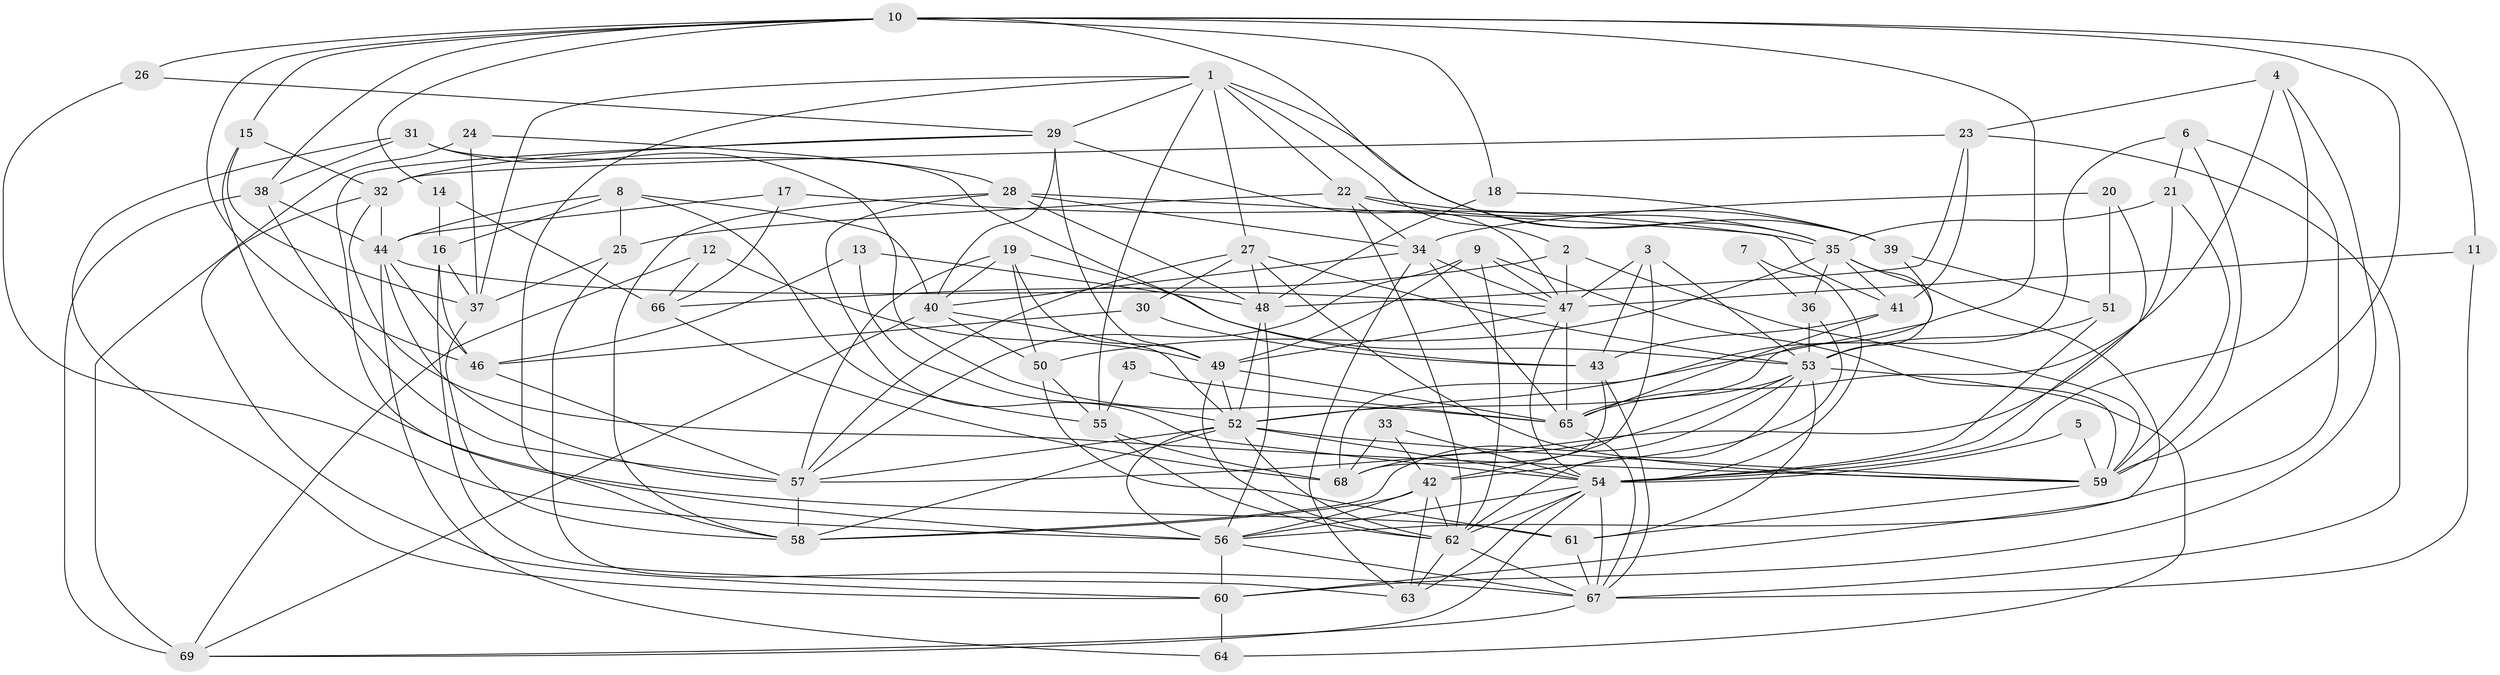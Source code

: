 // original degree distribution, {8: 0.043795620437956206, 6: 0.072992700729927, 3: 0.35766423357664234, 2: 0.08759124087591241, 4: 0.25547445255474455, 5: 0.1678832116788321, 7: 0.014598540145985401}
// Generated by graph-tools (version 1.1) at 2025/50/03/09/25 03:50:15]
// undirected, 69 vertices, 199 edges
graph export_dot {
graph [start="1"]
  node [color=gray90,style=filled];
  1;
  2;
  3;
  4;
  5;
  6;
  7;
  8;
  9;
  10;
  11;
  12;
  13;
  14;
  15;
  16;
  17;
  18;
  19;
  20;
  21;
  22;
  23;
  24;
  25;
  26;
  27;
  28;
  29;
  30;
  31;
  32;
  33;
  34;
  35;
  36;
  37;
  38;
  39;
  40;
  41;
  42;
  43;
  44;
  45;
  46;
  47;
  48;
  49;
  50;
  51;
  52;
  53;
  54;
  55;
  56;
  57;
  58;
  59;
  60;
  61;
  62;
  63;
  64;
  65;
  66;
  67;
  68;
  69;
  1 -- 2 [weight=1.0];
  1 -- 22 [weight=1.0];
  1 -- 27 [weight=1.0];
  1 -- 29 [weight=1.0];
  1 -- 37 [weight=1.0];
  1 -- 39 [weight=1.0];
  1 -- 55 [weight=1.0];
  1 -- 58 [weight=1.0];
  2 -- 47 [weight=1.0];
  2 -- 59 [weight=1.0];
  2 -- 66 [weight=1.0];
  3 -- 42 [weight=1.0];
  3 -- 43 [weight=1.0];
  3 -- 47 [weight=1.0];
  3 -- 53 [weight=1.0];
  4 -- 23 [weight=1.0];
  4 -- 54 [weight=1.0];
  4 -- 60 [weight=1.0];
  4 -- 65 [weight=1.0];
  5 -- 54 [weight=1.0];
  5 -- 59 [weight=1.0];
  6 -- 21 [weight=1.0];
  6 -- 52 [weight=1.0];
  6 -- 56 [weight=1.0];
  6 -- 59 [weight=1.0];
  7 -- 36 [weight=1.0];
  7 -- 54 [weight=1.0];
  8 -- 16 [weight=1.0];
  8 -- 25 [weight=1.0];
  8 -- 40 [weight=1.0];
  8 -- 44 [weight=1.0];
  8 -- 55 [weight=1.0];
  9 -- 47 [weight=1.0];
  9 -- 49 [weight=1.0];
  9 -- 57 [weight=1.0];
  9 -- 59 [weight=1.0];
  9 -- 62 [weight=1.0];
  10 -- 11 [weight=1.0];
  10 -- 14 [weight=1.0];
  10 -- 15 [weight=1.0];
  10 -- 18 [weight=1.0];
  10 -- 26 [weight=1.0];
  10 -- 35 [weight=1.0];
  10 -- 38 [weight=1.0];
  10 -- 46 [weight=1.0];
  10 -- 52 [weight=1.0];
  10 -- 59 [weight=1.0];
  11 -- 47 [weight=1.0];
  11 -- 67 [weight=1.0];
  12 -- 49 [weight=1.0];
  12 -- 66 [weight=1.0];
  12 -- 69 [weight=1.0];
  13 -- 46 [weight=1.0];
  13 -- 48 [weight=1.0];
  13 -- 52 [weight=1.0];
  14 -- 16 [weight=1.0];
  14 -- 66 [weight=1.0];
  15 -- 32 [weight=1.0];
  15 -- 37 [weight=1.0];
  15 -- 61 [weight=1.0];
  16 -- 37 [weight=1.0];
  16 -- 46 [weight=1.0];
  16 -- 63 [weight=1.0];
  17 -- 35 [weight=1.0];
  17 -- 44 [weight=1.0];
  17 -- 66 [weight=1.0];
  18 -- 39 [weight=1.0];
  18 -- 48 [weight=1.0];
  19 -- 40 [weight=1.0];
  19 -- 49 [weight=1.0];
  19 -- 50 [weight=1.0];
  19 -- 53 [weight=1.0];
  19 -- 57 [weight=1.0];
  20 -- 34 [weight=1.0];
  20 -- 51 [weight=1.0];
  20 -- 54 [weight=1.0];
  21 -- 35 [weight=1.0];
  21 -- 57 [weight=1.0];
  21 -- 59 [weight=1.0];
  22 -- 25 [weight=1.0];
  22 -- 34 [weight=1.0];
  22 -- 35 [weight=1.0];
  22 -- 39 [weight=1.0];
  22 -- 62 [weight=1.0];
  23 -- 32 [weight=1.0];
  23 -- 41 [weight=1.0];
  23 -- 48 [weight=1.0];
  23 -- 67 [weight=1.0];
  24 -- 28 [weight=1.0];
  24 -- 37 [weight=1.0];
  24 -- 69 [weight=1.0];
  25 -- 37 [weight=1.0];
  25 -- 67 [weight=1.0];
  26 -- 29 [weight=1.0];
  26 -- 56 [weight=1.0];
  27 -- 30 [weight=1.0];
  27 -- 48 [weight=1.0];
  27 -- 53 [weight=1.0];
  27 -- 57 [weight=1.0];
  27 -- 59 [weight=1.0];
  28 -- 34 [weight=1.0];
  28 -- 41 [weight=1.0];
  28 -- 48 [weight=1.0];
  28 -- 54 [weight=1.0];
  28 -- 58 [weight=1.0];
  29 -- 32 [weight=1.0];
  29 -- 40 [weight=1.0];
  29 -- 47 [weight=1.0];
  29 -- 49 [weight=1.0];
  29 -- 56 [weight=1.0];
  30 -- 43 [weight=1.0];
  30 -- 46 [weight=1.0];
  31 -- 38 [weight=1.0];
  31 -- 43 [weight=1.0];
  31 -- 60 [weight=1.0];
  31 -- 65 [weight=1.0];
  32 -- 44 [weight=1.0];
  32 -- 59 [weight=1.0];
  32 -- 60 [weight=1.0];
  33 -- 42 [weight=1.0];
  33 -- 54 [weight=1.0];
  33 -- 68 [weight=1.0];
  34 -- 40 [weight=1.0];
  34 -- 47 [weight=1.0];
  34 -- 63 [weight=1.0];
  34 -- 65 [weight=1.0];
  35 -- 36 [weight=1.0];
  35 -- 41 [weight=1.0];
  35 -- 50 [weight=1.0];
  35 -- 53 [weight=2.0];
  35 -- 60 [weight=1.0];
  36 -- 42 [weight=1.0];
  36 -- 53 [weight=1.0];
  37 -- 58 [weight=1.0];
  38 -- 44 [weight=1.0];
  38 -- 57 [weight=1.0];
  38 -- 69 [weight=1.0];
  39 -- 51 [weight=1.0];
  39 -- 68 [weight=1.0];
  40 -- 50 [weight=1.0];
  40 -- 52 [weight=1.0];
  40 -- 69 [weight=1.0];
  41 -- 43 [weight=1.0];
  41 -- 65 [weight=1.0];
  42 -- 56 [weight=1.0];
  42 -- 58 [weight=1.0];
  42 -- 62 [weight=1.0];
  42 -- 63 [weight=1.0];
  43 -- 67 [weight=1.0];
  43 -- 68 [weight=1.0];
  44 -- 46 [weight=1.0];
  44 -- 47 [weight=1.0];
  44 -- 57 [weight=1.0];
  44 -- 64 [weight=1.0];
  45 -- 55 [weight=1.0];
  45 -- 65 [weight=1.0];
  46 -- 57 [weight=1.0];
  47 -- 49 [weight=1.0];
  47 -- 54 [weight=1.0];
  47 -- 65 [weight=1.0];
  48 -- 52 [weight=1.0];
  48 -- 56 [weight=1.0];
  49 -- 52 [weight=1.0];
  49 -- 62 [weight=1.0];
  49 -- 65 [weight=1.0];
  50 -- 55 [weight=1.0];
  50 -- 61 [weight=1.0];
  51 -- 53 [weight=1.0];
  51 -- 54 [weight=1.0];
  52 -- 54 [weight=1.0];
  52 -- 56 [weight=1.0];
  52 -- 57 [weight=1.0];
  52 -- 58 [weight=1.0];
  52 -- 59 [weight=1.0];
  52 -- 62 [weight=1.0];
  53 -- 58 [weight=1.0];
  53 -- 61 [weight=1.0];
  53 -- 62 [weight=1.0];
  53 -- 64 [weight=1.0];
  53 -- 65 [weight=2.0];
  53 -- 68 [weight=1.0];
  54 -- 56 [weight=2.0];
  54 -- 62 [weight=1.0];
  54 -- 63 [weight=1.0];
  54 -- 67 [weight=1.0];
  54 -- 69 [weight=1.0];
  55 -- 62 [weight=1.0];
  55 -- 68 [weight=1.0];
  56 -- 60 [weight=1.0];
  56 -- 67 [weight=1.0];
  57 -- 58 [weight=2.0];
  59 -- 61 [weight=1.0];
  60 -- 64 [weight=1.0];
  61 -- 67 [weight=1.0];
  62 -- 63 [weight=1.0];
  62 -- 67 [weight=1.0];
  65 -- 67 [weight=1.0];
  66 -- 68 [weight=1.0];
  67 -- 69 [weight=1.0];
}
